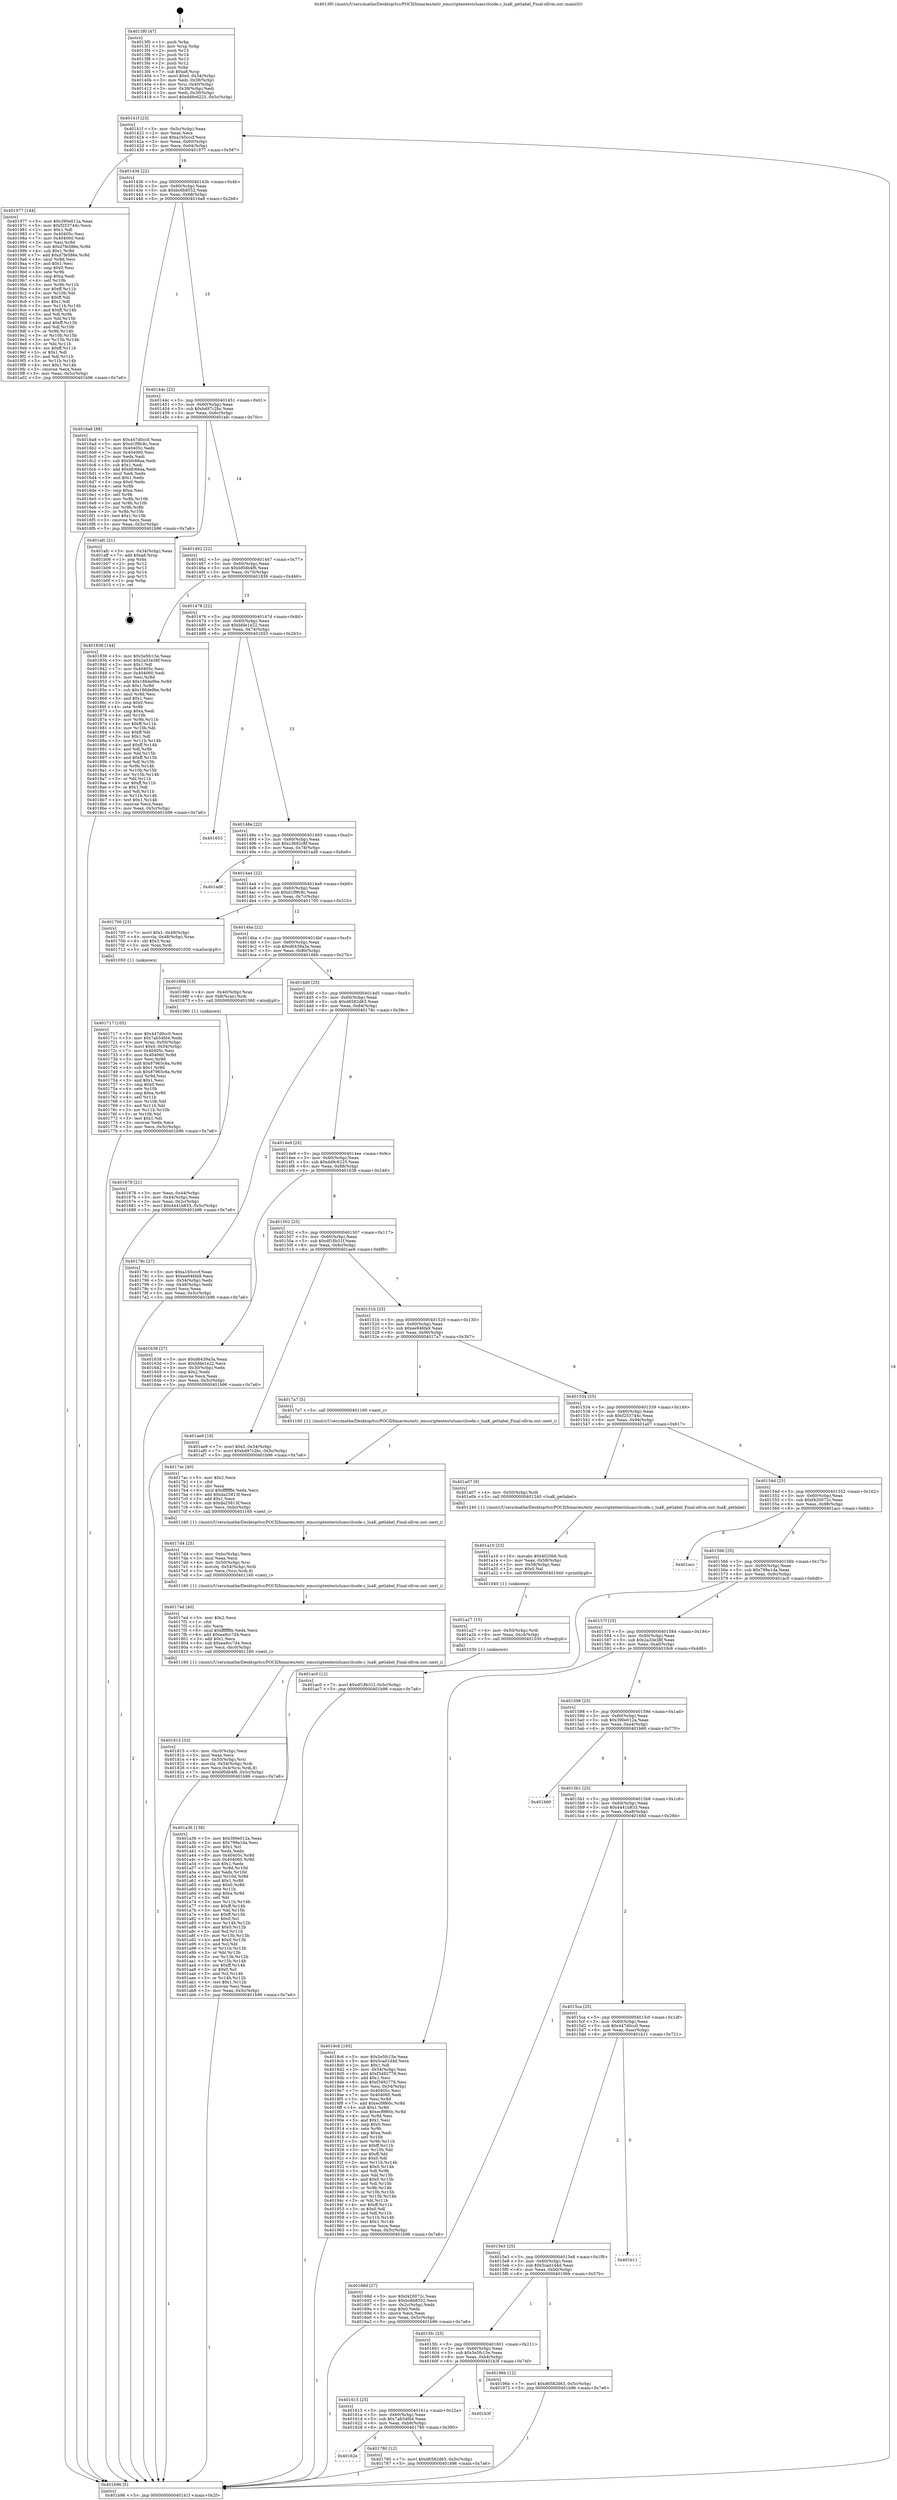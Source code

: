 digraph "0x4013f0" {
  label = "0x4013f0 (/mnt/c/Users/mathe/Desktop/tcc/POCII/binaries/extr_emscriptentestsluasrclcode.c_luaK_getlabel_Final-ollvm.out::main(0))"
  labelloc = "t"
  node[shape=record]

  Entry [label="",width=0.3,height=0.3,shape=circle,fillcolor=black,style=filled]
  "0x40141f" [label="{
     0x40141f [23]\l
     | [instrs]\l
     &nbsp;&nbsp;0x40141f \<+3\>: mov -0x5c(%rbp),%eax\l
     &nbsp;&nbsp;0x401422 \<+2\>: mov %eax,%ecx\l
     &nbsp;&nbsp;0x401424 \<+6\>: sub $0xa165cccf,%ecx\l
     &nbsp;&nbsp;0x40142a \<+3\>: mov %eax,-0x60(%rbp)\l
     &nbsp;&nbsp;0x40142d \<+3\>: mov %ecx,-0x64(%rbp)\l
     &nbsp;&nbsp;0x401430 \<+6\>: je 0000000000401977 \<main+0x587\>\l
  }"]
  "0x401977" [label="{
     0x401977 [144]\l
     | [instrs]\l
     &nbsp;&nbsp;0x401977 \<+5\>: mov $0x390e012a,%eax\l
     &nbsp;&nbsp;0x40197c \<+5\>: mov $0xf253744c,%ecx\l
     &nbsp;&nbsp;0x401981 \<+2\>: mov $0x1,%dl\l
     &nbsp;&nbsp;0x401983 \<+7\>: mov 0x40405c,%esi\l
     &nbsp;&nbsp;0x40198a \<+7\>: mov 0x404060,%edi\l
     &nbsp;&nbsp;0x401991 \<+3\>: mov %esi,%r8d\l
     &nbsp;&nbsp;0x401994 \<+7\>: sub $0xd7fe586e,%r8d\l
     &nbsp;&nbsp;0x40199b \<+4\>: sub $0x1,%r8d\l
     &nbsp;&nbsp;0x40199f \<+7\>: add $0xd7fe586e,%r8d\l
     &nbsp;&nbsp;0x4019a6 \<+4\>: imul %r8d,%esi\l
     &nbsp;&nbsp;0x4019aa \<+3\>: and $0x1,%esi\l
     &nbsp;&nbsp;0x4019ad \<+3\>: cmp $0x0,%esi\l
     &nbsp;&nbsp;0x4019b0 \<+4\>: sete %r9b\l
     &nbsp;&nbsp;0x4019b4 \<+3\>: cmp $0xa,%edi\l
     &nbsp;&nbsp;0x4019b7 \<+4\>: setl %r10b\l
     &nbsp;&nbsp;0x4019bb \<+3\>: mov %r9b,%r11b\l
     &nbsp;&nbsp;0x4019be \<+4\>: xor $0xff,%r11b\l
     &nbsp;&nbsp;0x4019c2 \<+3\>: mov %r10b,%bl\l
     &nbsp;&nbsp;0x4019c5 \<+3\>: xor $0xff,%bl\l
     &nbsp;&nbsp;0x4019c8 \<+3\>: xor $0x1,%dl\l
     &nbsp;&nbsp;0x4019cb \<+3\>: mov %r11b,%r14b\l
     &nbsp;&nbsp;0x4019ce \<+4\>: and $0xff,%r14b\l
     &nbsp;&nbsp;0x4019d2 \<+3\>: and %dl,%r9b\l
     &nbsp;&nbsp;0x4019d5 \<+3\>: mov %bl,%r15b\l
     &nbsp;&nbsp;0x4019d8 \<+4\>: and $0xff,%r15b\l
     &nbsp;&nbsp;0x4019dc \<+3\>: and %dl,%r10b\l
     &nbsp;&nbsp;0x4019df \<+3\>: or %r9b,%r14b\l
     &nbsp;&nbsp;0x4019e2 \<+3\>: or %r10b,%r15b\l
     &nbsp;&nbsp;0x4019e5 \<+3\>: xor %r15b,%r14b\l
     &nbsp;&nbsp;0x4019e8 \<+3\>: or %bl,%r11b\l
     &nbsp;&nbsp;0x4019eb \<+4\>: xor $0xff,%r11b\l
     &nbsp;&nbsp;0x4019ef \<+3\>: or $0x1,%dl\l
     &nbsp;&nbsp;0x4019f2 \<+3\>: and %dl,%r11b\l
     &nbsp;&nbsp;0x4019f5 \<+3\>: or %r11b,%r14b\l
     &nbsp;&nbsp;0x4019f8 \<+4\>: test $0x1,%r14b\l
     &nbsp;&nbsp;0x4019fc \<+3\>: cmovne %ecx,%eax\l
     &nbsp;&nbsp;0x4019ff \<+3\>: mov %eax,-0x5c(%rbp)\l
     &nbsp;&nbsp;0x401a02 \<+5\>: jmp 0000000000401b96 \<main+0x7a6\>\l
  }"]
  "0x401436" [label="{
     0x401436 [22]\l
     | [instrs]\l
     &nbsp;&nbsp;0x401436 \<+5\>: jmp 000000000040143b \<main+0x4b\>\l
     &nbsp;&nbsp;0x40143b \<+3\>: mov -0x60(%rbp),%eax\l
     &nbsp;&nbsp;0x40143e \<+5\>: sub $0xbc6b8552,%eax\l
     &nbsp;&nbsp;0x401443 \<+3\>: mov %eax,-0x68(%rbp)\l
     &nbsp;&nbsp;0x401446 \<+6\>: je 00000000004016a8 \<main+0x2b8\>\l
  }"]
  Exit [label="",width=0.3,height=0.3,shape=circle,fillcolor=black,style=filled,peripheries=2]
  "0x4016a8" [label="{
     0x4016a8 [88]\l
     | [instrs]\l
     &nbsp;&nbsp;0x4016a8 \<+5\>: mov $0x447d0cc0,%eax\l
     &nbsp;&nbsp;0x4016ad \<+5\>: mov $0xd1f9fc8c,%ecx\l
     &nbsp;&nbsp;0x4016b2 \<+7\>: mov 0x40405c,%edx\l
     &nbsp;&nbsp;0x4016b9 \<+7\>: mov 0x404060,%esi\l
     &nbsp;&nbsp;0x4016c0 \<+2\>: mov %edx,%edi\l
     &nbsp;&nbsp;0x4016c2 \<+6\>: sub $0xbfc66aa,%edi\l
     &nbsp;&nbsp;0x4016c8 \<+3\>: sub $0x1,%edi\l
     &nbsp;&nbsp;0x4016cb \<+6\>: add $0xbfc66aa,%edi\l
     &nbsp;&nbsp;0x4016d1 \<+3\>: imul %edi,%edx\l
     &nbsp;&nbsp;0x4016d4 \<+3\>: and $0x1,%edx\l
     &nbsp;&nbsp;0x4016d7 \<+3\>: cmp $0x0,%edx\l
     &nbsp;&nbsp;0x4016da \<+4\>: sete %r8b\l
     &nbsp;&nbsp;0x4016de \<+3\>: cmp $0xa,%esi\l
     &nbsp;&nbsp;0x4016e1 \<+4\>: setl %r9b\l
     &nbsp;&nbsp;0x4016e5 \<+3\>: mov %r8b,%r10b\l
     &nbsp;&nbsp;0x4016e8 \<+3\>: and %r9b,%r10b\l
     &nbsp;&nbsp;0x4016eb \<+3\>: xor %r9b,%r8b\l
     &nbsp;&nbsp;0x4016ee \<+3\>: or %r8b,%r10b\l
     &nbsp;&nbsp;0x4016f1 \<+4\>: test $0x1,%r10b\l
     &nbsp;&nbsp;0x4016f5 \<+3\>: cmovne %ecx,%eax\l
     &nbsp;&nbsp;0x4016f8 \<+3\>: mov %eax,-0x5c(%rbp)\l
     &nbsp;&nbsp;0x4016fb \<+5\>: jmp 0000000000401b96 \<main+0x7a6\>\l
  }"]
  "0x40144c" [label="{
     0x40144c [22]\l
     | [instrs]\l
     &nbsp;&nbsp;0x40144c \<+5\>: jmp 0000000000401451 \<main+0x61\>\l
     &nbsp;&nbsp;0x401451 \<+3\>: mov -0x60(%rbp),%eax\l
     &nbsp;&nbsp;0x401454 \<+5\>: sub $0xbd97c2bc,%eax\l
     &nbsp;&nbsp;0x401459 \<+3\>: mov %eax,-0x6c(%rbp)\l
     &nbsp;&nbsp;0x40145c \<+6\>: je 0000000000401afc \<main+0x70c\>\l
  }"]
  "0x401a36" [label="{
     0x401a36 [138]\l
     | [instrs]\l
     &nbsp;&nbsp;0x401a36 \<+5\>: mov $0x390e012a,%eax\l
     &nbsp;&nbsp;0x401a3b \<+5\>: mov $0x799a1da,%esi\l
     &nbsp;&nbsp;0x401a40 \<+2\>: mov $0x1,%cl\l
     &nbsp;&nbsp;0x401a42 \<+2\>: xor %edx,%edx\l
     &nbsp;&nbsp;0x401a44 \<+8\>: mov 0x40405c,%r8d\l
     &nbsp;&nbsp;0x401a4c \<+8\>: mov 0x404060,%r9d\l
     &nbsp;&nbsp;0x401a54 \<+3\>: sub $0x1,%edx\l
     &nbsp;&nbsp;0x401a57 \<+3\>: mov %r8d,%r10d\l
     &nbsp;&nbsp;0x401a5a \<+3\>: add %edx,%r10d\l
     &nbsp;&nbsp;0x401a5d \<+4\>: imul %r10d,%r8d\l
     &nbsp;&nbsp;0x401a61 \<+4\>: and $0x1,%r8d\l
     &nbsp;&nbsp;0x401a65 \<+4\>: cmp $0x0,%r8d\l
     &nbsp;&nbsp;0x401a69 \<+4\>: sete %r11b\l
     &nbsp;&nbsp;0x401a6d \<+4\>: cmp $0xa,%r9d\l
     &nbsp;&nbsp;0x401a71 \<+3\>: setl %bl\l
     &nbsp;&nbsp;0x401a74 \<+3\>: mov %r11b,%r14b\l
     &nbsp;&nbsp;0x401a77 \<+4\>: xor $0xff,%r14b\l
     &nbsp;&nbsp;0x401a7b \<+3\>: mov %bl,%r15b\l
     &nbsp;&nbsp;0x401a7e \<+4\>: xor $0xff,%r15b\l
     &nbsp;&nbsp;0x401a82 \<+3\>: xor $0x0,%cl\l
     &nbsp;&nbsp;0x401a85 \<+3\>: mov %r14b,%r12b\l
     &nbsp;&nbsp;0x401a88 \<+4\>: and $0x0,%r12b\l
     &nbsp;&nbsp;0x401a8c \<+3\>: and %cl,%r11b\l
     &nbsp;&nbsp;0x401a8f \<+3\>: mov %r15b,%r13b\l
     &nbsp;&nbsp;0x401a92 \<+4\>: and $0x0,%r13b\l
     &nbsp;&nbsp;0x401a96 \<+2\>: and %cl,%bl\l
     &nbsp;&nbsp;0x401a98 \<+3\>: or %r11b,%r12b\l
     &nbsp;&nbsp;0x401a9b \<+3\>: or %bl,%r13b\l
     &nbsp;&nbsp;0x401a9e \<+3\>: xor %r13b,%r12b\l
     &nbsp;&nbsp;0x401aa1 \<+3\>: or %r15b,%r14b\l
     &nbsp;&nbsp;0x401aa4 \<+4\>: xor $0xff,%r14b\l
     &nbsp;&nbsp;0x401aa8 \<+3\>: or $0x0,%cl\l
     &nbsp;&nbsp;0x401aab \<+3\>: and %cl,%r14b\l
     &nbsp;&nbsp;0x401aae \<+3\>: or %r14b,%r12b\l
     &nbsp;&nbsp;0x401ab1 \<+4\>: test $0x1,%r12b\l
     &nbsp;&nbsp;0x401ab5 \<+3\>: cmovne %esi,%eax\l
     &nbsp;&nbsp;0x401ab8 \<+3\>: mov %eax,-0x5c(%rbp)\l
     &nbsp;&nbsp;0x401abb \<+5\>: jmp 0000000000401b96 \<main+0x7a6\>\l
  }"]
  "0x401afc" [label="{
     0x401afc [21]\l
     | [instrs]\l
     &nbsp;&nbsp;0x401afc \<+3\>: mov -0x34(%rbp),%eax\l
     &nbsp;&nbsp;0x401aff \<+7\>: add $0xa8,%rsp\l
     &nbsp;&nbsp;0x401b06 \<+1\>: pop %rbx\l
     &nbsp;&nbsp;0x401b07 \<+2\>: pop %r12\l
     &nbsp;&nbsp;0x401b09 \<+2\>: pop %r13\l
     &nbsp;&nbsp;0x401b0b \<+2\>: pop %r14\l
     &nbsp;&nbsp;0x401b0d \<+2\>: pop %r15\l
     &nbsp;&nbsp;0x401b0f \<+1\>: pop %rbp\l
     &nbsp;&nbsp;0x401b10 \<+1\>: ret\l
  }"]
  "0x401462" [label="{
     0x401462 [22]\l
     | [instrs]\l
     &nbsp;&nbsp;0x401462 \<+5\>: jmp 0000000000401467 \<main+0x77\>\l
     &nbsp;&nbsp;0x401467 \<+3\>: mov -0x60(%rbp),%eax\l
     &nbsp;&nbsp;0x40146a \<+5\>: sub $0xbf0db4f6,%eax\l
     &nbsp;&nbsp;0x40146f \<+3\>: mov %eax,-0x70(%rbp)\l
     &nbsp;&nbsp;0x401472 \<+6\>: je 0000000000401836 \<main+0x446\>\l
  }"]
  "0x401a27" [label="{
     0x401a27 [15]\l
     | [instrs]\l
     &nbsp;&nbsp;0x401a27 \<+4\>: mov -0x50(%rbp),%rdi\l
     &nbsp;&nbsp;0x401a2b \<+6\>: mov %eax,-0xc4(%rbp)\l
     &nbsp;&nbsp;0x401a31 \<+5\>: call 0000000000401030 \<free@plt\>\l
     | [calls]\l
     &nbsp;&nbsp;0x401030 \{1\} (unknown)\l
  }"]
  "0x401836" [label="{
     0x401836 [144]\l
     | [instrs]\l
     &nbsp;&nbsp;0x401836 \<+5\>: mov $0x5e5fc15e,%eax\l
     &nbsp;&nbsp;0x40183b \<+5\>: mov $0x2a33e38f,%ecx\l
     &nbsp;&nbsp;0x401840 \<+2\>: mov $0x1,%dl\l
     &nbsp;&nbsp;0x401842 \<+7\>: mov 0x40405c,%esi\l
     &nbsp;&nbsp;0x401849 \<+7\>: mov 0x404060,%edi\l
     &nbsp;&nbsp;0x401850 \<+3\>: mov %esi,%r8d\l
     &nbsp;&nbsp;0x401853 \<+7\>: add $0x186de9be,%r8d\l
     &nbsp;&nbsp;0x40185a \<+4\>: sub $0x1,%r8d\l
     &nbsp;&nbsp;0x40185e \<+7\>: sub $0x186de9be,%r8d\l
     &nbsp;&nbsp;0x401865 \<+4\>: imul %r8d,%esi\l
     &nbsp;&nbsp;0x401869 \<+3\>: and $0x1,%esi\l
     &nbsp;&nbsp;0x40186c \<+3\>: cmp $0x0,%esi\l
     &nbsp;&nbsp;0x40186f \<+4\>: sete %r9b\l
     &nbsp;&nbsp;0x401873 \<+3\>: cmp $0xa,%edi\l
     &nbsp;&nbsp;0x401876 \<+4\>: setl %r10b\l
     &nbsp;&nbsp;0x40187a \<+3\>: mov %r9b,%r11b\l
     &nbsp;&nbsp;0x40187d \<+4\>: xor $0xff,%r11b\l
     &nbsp;&nbsp;0x401881 \<+3\>: mov %r10b,%bl\l
     &nbsp;&nbsp;0x401884 \<+3\>: xor $0xff,%bl\l
     &nbsp;&nbsp;0x401887 \<+3\>: xor $0x1,%dl\l
     &nbsp;&nbsp;0x40188a \<+3\>: mov %r11b,%r14b\l
     &nbsp;&nbsp;0x40188d \<+4\>: and $0xff,%r14b\l
     &nbsp;&nbsp;0x401891 \<+3\>: and %dl,%r9b\l
     &nbsp;&nbsp;0x401894 \<+3\>: mov %bl,%r15b\l
     &nbsp;&nbsp;0x401897 \<+4\>: and $0xff,%r15b\l
     &nbsp;&nbsp;0x40189b \<+3\>: and %dl,%r10b\l
     &nbsp;&nbsp;0x40189e \<+3\>: or %r9b,%r14b\l
     &nbsp;&nbsp;0x4018a1 \<+3\>: or %r10b,%r15b\l
     &nbsp;&nbsp;0x4018a4 \<+3\>: xor %r15b,%r14b\l
     &nbsp;&nbsp;0x4018a7 \<+3\>: or %bl,%r11b\l
     &nbsp;&nbsp;0x4018aa \<+4\>: xor $0xff,%r11b\l
     &nbsp;&nbsp;0x4018ae \<+3\>: or $0x1,%dl\l
     &nbsp;&nbsp;0x4018b1 \<+3\>: and %dl,%r11b\l
     &nbsp;&nbsp;0x4018b4 \<+3\>: or %r11b,%r14b\l
     &nbsp;&nbsp;0x4018b7 \<+4\>: test $0x1,%r14b\l
     &nbsp;&nbsp;0x4018bb \<+3\>: cmovne %ecx,%eax\l
     &nbsp;&nbsp;0x4018be \<+3\>: mov %eax,-0x5c(%rbp)\l
     &nbsp;&nbsp;0x4018c1 \<+5\>: jmp 0000000000401b96 \<main+0x7a6\>\l
  }"]
  "0x401478" [label="{
     0x401478 [22]\l
     | [instrs]\l
     &nbsp;&nbsp;0x401478 \<+5\>: jmp 000000000040147d \<main+0x8d\>\l
     &nbsp;&nbsp;0x40147d \<+3\>: mov -0x60(%rbp),%eax\l
     &nbsp;&nbsp;0x401480 \<+5\>: sub $0xbfde1e22,%eax\l
     &nbsp;&nbsp;0x401485 \<+3\>: mov %eax,-0x74(%rbp)\l
     &nbsp;&nbsp;0x401488 \<+6\>: je 0000000000401653 \<main+0x263\>\l
  }"]
  "0x401a10" [label="{
     0x401a10 [23]\l
     | [instrs]\l
     &nbsp;&nbsp;0x401a10 \<+10\>: movabs $0x4020b6,%rdi\l
     &nbsp;&nbsp;0x401a1a \<+3\>: mov %eax,-0x58(%rbp)\l
     &nbsp;&nbsp;0x401a1d \<+3\>: mov -0x58(%rbp),%esi\l
     &nbsp;&nbsp;0x401a20 \<+2\>: mov $0x0,%al\l
     &nbsp;&nbsp;0x401a22 \<+5\>: call 0000000000401040 \<printf@plt\>\l
     | [calls]\l
     &nbsp;&nbsp;0x401040 \{1\} (unknown)\l
  }"]
  "0x401653" [label="{
     0x401653\l
  }", style=dashed]
  "0x40148e" [label="{
     0x40148e [22]\l
     | [instrs]\l
     &nbsp;&nbsp;0x40148e \<+5\>: jmp 0000000000401493 \<main+0xa3\>\l
     &nbsp;&nbsp;0x401493 \<+3\>: mov -0x60(%rbp),%eax\l
     &nbsp;&nbsp;0x401496 \<+5\>: sub $0xc3692c8f,%eax\l
     &nbsp;&nbsp;0x40149b \<+3\>: mov %eax,-0x78(%rbp)\l
     &nbsp;&nbsp;0x40149e \<+6\>: je 0000000000401ad8 \<main+0x6e8\>\l
  }"]
  "0x401815" [label="{
     0x401815 [33]\l
     | [instrs]\l
     &nbsp;&nbsp;0x401815 \<+6\>: mov -0xc0(%rbp),%ecx\l
     &nbsp;&nbsp;0x40181b \<+3\>: imul %eax,%ecx\l
     &nbsp;&nbsp;0x40181e \<+4\>: mov -0x50(%rbp),%rsi\l
     &nbsp;&nbsp;0x401822 \<+4\>: movslq -0x54(%rbp),%rdi\l
     &nbsp;&nbsp;0x401826 \<+4\>: mov %ecx,0x4(%rsi,%rdi,8)\l
     &nbsp;&nbsp;0x40182a \<+7\>: movl $0xbf0db4f6,-0x5c(%rbp)\l
     &nbsp;&nbsp;0x401831 \<+5\>: jmp 0000000000401b96 \<main+0x7a6\>\l
  }"]
  "0x401ad8" [label="{
     0x401ad8\l
  }", style=dashed]
  "0x4014a4" [label="{
     0x4014a4 [22]\l
     | [instrs]\l
     &nbsp;&nbsp;0x4014a4 \<+5\>: jmp 00000000004014a9 \<main+0xb9\>\l
     &nbsp;&nbsp;0x4014a9 \<+3\>: mov -0x60(%rbp),%eax\l
     &nbsp;&nbsp;0x4014ac \<+5\>: sub $0xd1f9fc8c,%eax\l
     &nbsp;&nbsp;0x4014b1 \<+3\>: mov %eax,-0x7c(%rbp)\l
     &nbsp;&nbsp;0x4014b4 \<+6\>: je 0000000000401700 \<main+0x310\>\l
  }"]
  "0x4017ed" [label="{
     0x4017ed [40]\l
     | [instrs]\l
     &nbsp;&nbsp;0x4017ed \<+5\>: mov $0x2,%ecx\l
     &nbsp;&nbsp;0x4017f2 \<+1\>: cltd\l
     &nbsp;&nbsp;0x4017f3 \<+2\>: idiv %ecx\l
     &nbsp;&nbsp;0x4017f5 \<+6\>: imul $0xfffffffe,%edx,%ecx\l
     &nbsp;&nbsp;0x4017fb \<+6\>: add $0xea9cc7d4,%ecx\l
     &nbsp;&nbsp;0x401801 \<+3\>: add $0x1,%ecx\l
     &nbsp;&nbsp;0x401804 \<+6\>: sub $0xea9cc7d4,%ecx\l
     &nbsp;&nbsp;0x40180a \<+6\>: mov %ecx,-0xc0(%rbp)\l
     &nbsp;&nbsp;0x401810 \<+5\>: call 0000000000401160 \<next_i\>\l
     | [calls]\l
     &nbsp;&nbsp;0x401160 \{1\} (/mnt/c/Users/mathe/Desktop/tcc/POCII/binaries/extr_emscriptentestsluasrclcode.c_luaK_getlabel_Final-ollvm.out::next_i)\l
  }"]
  "0x401700" [label="{
     0x401700 [23]\l
     | [instrs]\l
     &nbsp;&nbsp;0x401700 \<+7\>: movl $0x1,-0x48(%rbp)\l
     &nbsp;&nbsp;0x401707 \<+4\>: movslq -0x48(%rbp),%rax\l
     &nbsp;&nbsp;0x40170b \<+4\>: shl $0x3,%rax\l
     &nbsp;&nbsp;0x40170f \<+3\>: mov %rax,%rdi\l
     &nbsp;&nbsp;0x401712 \<+5\>: call 0000000000401050 \<malloc@plt\>\l
     | [calls]\l
     &nbsp;&nbsp;0x401050 \{1\} (unknown)\l
  }"]
  "0x4014ba" [label="{
     0x4014ba [22]\l
     | [instrs]\l
     &nbsp;&nbsp;0x4014ba \<+5\>: jmp 00000000004014bf \<main+0xcf\>\l
     &nbsp;&nbsp;0x4014bf \<+3\>: mov -0x60(%rbp),%eax\l
     &nbsp;&nbsp;0x4014c2 \<+5\>: sub $0xd6439a3a,%eax\l
     &nbsp;&nbsp;0x4014c7 \<+3\>: mov %eax,-0x80(%rbp)\l
     &nbsp;&nbsp;0x4014ca \<+6\>: je 000000000040166b \<main+0x27b\>\l
  }"]
  "0x4017d4" [label="{
     0x4017d4 [25]\l
     | [instrs]\l
     &nbsp;&nbsp;0x4017d4 \<+6\>: mov -0xbc(%rbp),%ecx\l
     &nbsp;&nbsp;0x4017da \<+3\>: imul %eax,%ecx\l
     &nbsp;&nbsp;0x4017dd \<+4\>: mov -0x50(%rbp),%rsi\l
     &nbsp;&nbsp;0x4017e1 \<+4\>: movslq -0x54(%rbp),%rdi\l
     &nbsp;&nbsp;0x4017e5 \<+3\>: mov %ecx,(%rsi,%rdi,8)\l
     &nbsp;&nbsp;0x4017e8 \<+5\>: call 0000000000401160 \<next_i\>\l
     | [calls]\l
     &nbsp;&nbsp;0x401160 \{1\} (/mnt/c/Users/mathe/Desktop/tcc/POCII/binaries/extr_emscriptentestsluasrclcode.c_luaK_getlabel_Final-ollvm.out::next_i)\l
  }"]
  "0x40166b" [label="{
     0x40166b [13]\l
     | [instrs]\l
     &nbsp;&nbsp;0x40166b \<+4\>: mov -0x40(%rbp),%rax\l
     &nbsp;&nbsp;0x40166f \<+4\>: mov 0x8(%rax),%rdi\l
     &nbsp;&nbsp;0x401673 \<+5\>: call 0000000000401060 \<atoi@plt\>\l
     | [calls]\l
     &nbsp;&nbsp;0x401060 \{1\} (unknown)\l
  }"]
  "0x4014d0" [label="{
     0x4014d0 [25]\l
     | [instrs]\l
     &nbsp;&nbsp;0x4014d0 \<+5\>: jmp 00000000004014d5 \<main+0xe5\>\l
     &nbsp;&nbsp;0x4014d5 \<+3\>: mov -0x60(%rbp),%eax\l
     &nbsp;&nbsp;0x4014d8 \<+5\>: sub $0xd6582d63,%eax\l
     &nbsp;&nbsp;0x4014dd \<+6\>: mov %eax,-0x84(%rbp)\l
     &nbsp;&nbsp;0x4014e3 \<+6\>: je 000000000040178c \<main+0x39c\>\l
  }"]
  "0x4017ac" [label="{
     0x4017ac [40]\l
     | [instrs]\l
     &nbsp;&nbsp;0x4017ac \<+5\>: mov $0x2,%ecx\l
     &nbsp;&nbsp;0x4017b1 \<+1\>: cltd\l
     &nbsp;&nbsp;0x4017b2 \<+2\>: idiv %ecx\l
     &nbsp;&nbsp;0x4017b4 \<+6\>: imul $0xfffffffe,%edx,%ecx\l
     &nbsp;&nbsp;0x4017ba \<+6\>: add $0xda25813f,%ecx\l
     &nbsp;&nbsp;0x4017c0 \<+3\>: add $0x1,%ecx\l
     &nbsp;&nbsp;0x4017c3 \<+6\>: sub $0xda25813f,%ecx\l
     &nbsp;&nbsp;0x4017c9 \<+6\>: mov %ecx,-0xbc(%rbp)\l
     &nbsp;&nbsp;0x4017cf \<+5\>: call 0000000000401160 \<next_i\>\l
     | [calls]\l
     &nbsp;&nbsp;0x401160 \{1\} (/mnt/c/Users/mathe/Desktop/tcc/POCII/binaries/extr_emscriptentestsluasrclcode.c_luaK_getlabel_Final-ollvm.out::next_i)\l
  }"]
  "0x40178c" [label="{
     0x40178c [27]\l
     | [instrs]\l
     &nbsp;&nbsp;0x40178c \<+5\>: mov $0xa165cccf,%eax\l
     &nbsp;&nbsp;0x401791 \<+5\>: mov $0xee946fa9,%ecx\l
     &nbsp;&nbsp;0x401796 \<+3\>: mov -0x54(%rbp),%edx\l
     &nbsp;&nbsp;0x401799 \<+3\>: cmp -0x48(%rbp),%edx\l
     &nbsp;&nbsp;0x40179c \<+3\>: cmovl %ecx,%eax\l
     &nbsp;&nbsp;0x40179f \<+3\>: mov %eax,-0x5c(%rbp)\l
     &nbsp;&nbsp;0x4017a2 \<+5\>: jmp 0000000000401b96 \<main+0x7a6\>\l
  }"]
  "0x4014e9" [label="{
     0x4014e9 [25]\l
     | [instrs]\l
     &nbsp;&nbsp;0x4014e9 \<+5\>: jmp 00000000004014ee \<main+0xfe\>\l
     &nbsp;&nbsp;0x4014ee \<+3\>: mov -0x60(%rbp),%eax\l
     &nbsp;&nbsp;0x4014f1 \<+5\>: sub $0xdd9c6225,%eax\l
     &nbsp;&nbsp;0x4014f6 \<+6\>: mov %eax,-0x88(%rbp)\l
     &nbsp;&nbsp;0x4014fc \<+6\>: je 0000000000401638 \<main+0x248\>\l
  }"]
  "0x40162e" [label="{
     0x40162e\l
  }", style=dashed]
  "0x401638" [label="{
     0x401638 [27]\l
     | [instrs]\l
     &nbsp;&nbsp;0x401638 \<+5\>: mov $0xd6439a3a,%eax\l
     &nbsp;&nbsp;0x40163d \<+5\>: mov $0xbfde1e22,%ecx\l
     &nbsp;&nbsp;0x401642 \<+3\>: mov -0x30(%rbp),%edx\l
     &nbsp;&nbsp;0x401645 \<+3\>: cmp $0x2,%edx\l
     &nbsp;&nbsp;0x401648 \<+3\>: cmovne %ecx,%eax\l
     &nbsp;&nbsp;0x40164b \<+3\>: mov %eax,-0x5c(%rbp)\l
     &nbsp;&nbsp;0x40164e \<+5\>: jmp 0000000000401b96 \<main+0x7a6\>\l
  }"]
  "0x401502" [label="{
     0x401502 [25]\l
     | [instrs]\l
     &nbsp;&nbsp;0x401502 \<+5\>: jmp 0000000000401507 \<main+0x117\>\l
     &nbsp;&nbsp;0x401507 \<+3\>: mov -0x60(%rbp),%eax\l
     &nbsp;&nbsp;0x40150a \<+5\>: sub $0xdf18b31f,%eax\l
     &nbsp;&nbsp;0x40150f \<+6\>: mov %eax,-0x8c(%rbp)\l
     &nbsp;&nbsp;0x401515 \<+6\>: je 0000000000401ae9 \<main+0x6f9\>\l
  }"]
  "0x401b96" [label="{
     0x401b96 [5]\l
     | [instrs]\l
     &nbsp;&nbsp;0x401b96 \<+5\>: jmp 000000000040141f \<main+0x2f\>\l
  }"]
  "0x4013f0" [label="{
     0x4013f0 [47]\l
     | [instrs]\l
     &nbsp;&nbsp;0x4013f0 \<+1\>: push %rbp\l
     &nbsp;&nbsp;0x4013f1 \<+3\>: mov %rsp,%rbp\l
     &nbsp;&nbsp;0x4013f4 \<+2\>: push %r15\l
     &nbsp;&nbsp;0x4013f6 \<+2\>: push %r14\l
     &nbsp;&nbsp;0x4013f8 \<+2\>: push %r13\l
     &nbsp;&nbsp;0x4013fa \<+2\>: push %r12\l
     &nbsp;&nbsp;0x4013fc \<+1\>: push %rbx\l
     &nbsp;&nbsp;0x4013fd \<+7\>: sub $0xa8,%rsp\l
     &nbsp;&nbsp;0x401404 \<+7\>: movl $0x0,-0x34(%rbp)\l
     &nbsp;&nbsp;0x40140b \<+3\>: mov %edi,-0x38(%rbp)\l
     &nbsp;&nbsp;0x40140e \<+4\>: mov %rsi,-0x40(%rbp)\l
     &nbsp;&nbsp;0x401412 \<+3\>: mov -0x38(%rbp),%edi\l
     &nbsp;&nbsp;0x401415 \<+3\>: mov %edi,-0x30(%rbp)\l
     &nbsp;&nbsp;0x401418 \<+7\>: movl $0xdd9c6225,-0x5c(%rbp)\l
  }"]
  "0x401678" [label="{
     0x401678 [21]\l
     | [instrs]\l
     &nbsp;&nbsp;0x401678 \<+3\>: mov %eax,-0x44(%rbp)\l
     &nbsp;&nbsp;0x40167b \<+3\>: mov -0x44(%rbp),%eax\l
     &nbsp;&nbsp;0x40167e \<+3\>: mov %eax,-0x2c(%rbp)\l
     &nbsp;&nbsp;0x401681 \<+7\>: movl $0x4441b833,-0x5c(%rbp)\l
     &nbsp;&nbsp;0x401688 \<+5\>: jmp 0000000000401b96 \<main+0x7a6\>\l
  }"]
  "0x401780" [label="{
     0x401780 [12]\l
     | [instrs]\l
     &nbsp;&nbsp;0x401780 \<+7\>: movl $0xd6582d63,-0x5c(%rbp)\l
     &nbsp;&nbsp;0x401787 \<+5\>: jmp 0000000000401b96 \<main+0x7a6\>\l
  }"]
  "0x401ae9" [label="{
     0x401ae9 [19]\l
     | [instrs]\l
     &nbsp;&nbsp;0x401ae9 \<+7\>: movl $0x0,-0x34(%rbp)\l
     &nbsp;&nbsp;0x401af0 \<+7\>: movl $0xbd97c2bc,-0x5c(%rbp)\l
     &nbsp;&nbsp;0x401af7 \<+5\>: jmp 0000000000401b96 \<main+0x7a6\>\l
  }"]
  "0x40151b" [label="{
     0x40151b [25]\l
     | [instrs]\l
     &nbsp;&nbsp;0x40151b \<+5\>: jmp 0000000000401520 \<main+0x130\>\l
     &nbsp;&nbsp;0x401520 \<+3\>: mov -0x60(%rbp),%eax\l
     &nbsp;&nbsp;0x401523 \<+5\>: sub $0xee946fa9,%eax\l
     &nbsp;&nbsp;0x401528 \<+6\>: mov %eax,-0x90(%rbp)\l
     &nbsp;&nbsp;0x40152e \<+6\>: je 00000000004017a7 \<main+0x3b7\>\l
  }"]
  "0x401615" [label="{
     0x401615 [25]\l
     | [instrs]\l
     &nbsp;&nbsp;0x401615 \<+5\>: jmp 000000000040161a \<main+0x22a\>\l
     &nbsp;&nbsp;0x40161a \<+3\>: mov -0x60(%rbp),%eax\l
     &nbsp;&nbsp;0x40161d \<+5\>: sub $0x7ab54fd4,%eax\l
     &nbsp;&nbsp;0x401622 \<+6\>: mov %eax,-0xb8(%rbp)\l
     &nbsp;&nbsp;0x401628 \<+6\>: je 0000000000401780 \<main+0x390\>\l
  }"]
  "0x4017a7" [label="{
     0x4017a7 [5]\l
     | [instrs]\l
     &nbsp;&nbsp;0x4017a7 \<+5\>: call 0000000000401160 \<next_i\>\l
     | [calls]\l
     &nbsp;&nbsp;0x401160 \{1\} (/mnt/c/Users/mathe/Desktop/tcc/POCII/binaries/extr_emscriptentestsluasrclcode.c_luaK_getlabel_Final-ollvm.out::next_i)\l
  }"]
  "0x401534" [label="{
     0x401534 [25]\l
     | [instrs]\l
     &nbsp;&nbsp;0x401534 \<+5\>: jmp 0000000000401539 \<main+0x149\>\l
     &nbsp;&nbsp;0x401539 \<+3\>: mov -0x60(%rbp),%eax\l
     &nbsp;&nbsp;0x40153c \<+5\>: sub $0xf253744c,%eax\l
     &nbsp;&nbsp;0x401541 \<+6\>: mov %eax,-0x94(%rbp)\l
     &nbsp;&nbsp;0x401547 \<+6\>: je 0000000000401a07 \<main+0x617\>\l
  }"]
  "0x401b3f" [label="{
     0x401b3f\l
  }", style=dashed]
  "0x401a07" [label="{
     0x401a07 [9]\l
     | [instrs]\l
     &nbsp;&nbsp;0x401a07 \<+4\>: mov -0x50(%rbp),%rdi\l
     &nbsp;&nbsp;0x401a0b \<+5\>: call 0000000000401240 \<luaK_getlabel\>\l
     | [calls]\l
     &nbsp;&nbsp;0x401240 \{1\} (/mnt/c/Users/mathe/Desktop/tcc/POCII/binaries/extr_emscriptentestsluasrclcode.c_luaK_getlabel_Final-ollvm.out::luaK_getlabel)\l
  }"]
  "0x40154d" [label="{
     0x40154d [25]\l
     | [instrs]\l
     &nbsp;&nbsp;0x40154d \<+5\>: jmp 0000000000401552 \<main+0x162\>\l
     &nbsp;&nbsp;0x401552 \<+3\>: mov -0x60(%rbp),%eax\l
     &nbsp;&nbsp;0x401555 \<+5\>: sub $0xf420072c,%eax\l
     &nbsp;&nbsp;0x40155a \<+6\>: mov %eax,-0x98(%rbp)\l
     &nbsp;&nbsp;0x401560 \<+6\>: je 0000000000401acc \<main+0x6dc\>\l
  }"]
  "0x4015fc" [label="{
     0x4015fc [25]\l
     | [instrs]\l
     &nbsp;&nbsp;0x4015fc \<+5\>: jmp 0000000000401601 \<main+0x211\>\l
     &nbsp;&nbsp;0x401601 \<+3\>: mov -0x60(%rbp),%eax\l
     &nbsp;&nbsp;0x401604 \<+5\>: sub $0x5e5fc15e,%eax\l
     &nbsp;&nbsp;0x401609 \<+6\>: mov %eax,-0xb4(%rbp)\l
     &nbsp;&nbsp;0x40160f \<+6\>: je 0000000000401b3f \<main+0x74f\>\l
  }"]
  "0x401acc" [label="{
     0x401acc\l
  }", style=dashed]
  "0x401566" [label="{
     0x401566 [25]\l
     | [instrs]\l
     &nbsp;&nbsp;0x401566 \<+5\>: jmp 000000000040156b \<main+0x17b\>\l
     &nbsp;&nbsp;0x40156b \<+3\>: mov -0x60(%rbp),%eax\l
     &nbsp;&nbsp;0x40156e \<+5\>: sub $0x799a1da,%eax\l
     &nbsp;&nbsp;0x401573 \<+6\>: mov %eax,-0x9c(%rbp)\l
     &nbsp;&nbsp;0x401579 \<+6\>: je 0000000000401ac0 \<main+0x6d0\>\l
  }"]
  "0x40196b" [label="{
     0x40196b [12]\l
     | [instrs]\l
     &nbsp;&nbsp;0x40196b \<+7\>: movl $0xd6582d63,-0x5c(%rbp)\l
     &nbsp;&nbsp;0x401972 \<+5\>: jmp 0000000000401b96 \<main+0x7a6\>\l
  }"]
  "0x401ac0" [label="{
     0x401ac0 [12]\l
     | [instrs]\l
     &nbsp;&nbsp;0x401ac0 \<+7\>: movl $0xdf18b31f,-0x5c(%rbp)\l
     &nbsp;&nbsp;0x401ac7 \<+5\>: jmp 0000000000401b96 \<main+0x7a6\>\l
  }"]
  "0x40157f" [label="{
     0x40157f [25]\l
     | [instrs]\l
     &nbsp;&nbsp;0x40157f \<+5\>: jmp 0000000000401584 \<main+0x194\>\l
     &nbsp;&nbsp;0x401584 \<+3\>: mov -0x60(%rbp),%eax\l
     &nbsp;&nbsp;0x401587 \<+5\>: sub $0x2a33e38f,%eax\l
     &nbsp;&nbsp;0x40158c \<+6\>: mov %eax,-0xa0(%rbp)\l
     &nbsp;&nbsp;0x401592 \<+6\>: je 00000000004018c6 \<main+0x4d6\>\l
  }"]
  "0x4015e3" [label="{
     0x4015e3 [25]\l
     | [instrs]\l
     &nbsp;&nbsp;0x4015e3 \<+5\>: jmp 00000000004015e8 \<main+0x1f8\>\l
     &nbsp;&nbsp;0x4015e8 \<+3\>: mov -0x60(%rbp),%eax\l
     &nbsp;&nbsp;0x4015eb \<+5\>: sub $0x5cad1d4d,%eax\l
     &nbsp;&nbsp;0x4015f0 \<+6\>: mov %eax,-0xb0(%rbp)\l
     &nbsp;&nbsp;0x4015f6 \<+6\>: je 000000000040196b \<main+0x57b\>\l
  }"]
  "0x4018c6" [label="{
     0x4018c6 [165]\l
     | [instrs]\l
     &nbsp;&nbsp;0x4018c6 \<+5\>: mov $0x5e5fc15e,%eax\l
     &nbsp;&nbsp;0x4018cb \<+5\>: mov $0x5cad1d4d,%ecx\l
     &nbsp;&nbsp;0x4018d0 \<+2\>: mov $0x1,%dl\l
     &nbsp;&nbsp;0x4018d2 \<+3\>: mov -0x54(%rbp),%esi\l
     &nbsp;&nbsp;0x4018d5 \<+6\>: add $0xf3492778,%esi\l
     &nbsp;&nbsp;0x4018db \<+3\>: add $0x1,%esi\l
     &nbsp;&nbsp;0x4018de \<+6\>: sub $0xf3492778,%esi\l
     &nbsp;&nbsp;0x4018e4 \<+3\>: mov %esi,-0x54(%rbp)\l
     &nbsp;&nbsp;0x4018e7 \<+7\>: mov 0x40405c,%esi\l
     &nbsp;&nbsp;0x4018ee \<+7\>: mov 0x404060,%edi\l
     &nbsp;&nbsp;0x4018f5 \<+3\>: mov %esi,%r8d\l
     &nbsp;&nbsp;0x4018f8 \<+7\>: add $0xecf9f60c,%r8d\l
     &nbsp;&nbsp;0x4018ff \<+4\>: sub $0x1,%r8d\l
     &nbsp;&nbsp;0x401903 \<+7\>: sub $0xecf9f60c,%r8d\l
     &nbsp;&nbsp;0x40190a \<+4\>: imul %r8d,%esi\l
     &nbsp;&nbsp;0x40190e \<+3\>: and $0x1,%esi\l
     &nbsp;&nbsp;0x401911 \<+3\>: cmp $0x0,%esi\l
     &nbsp;&nbsp;0x401914 \<+4\>: sete %r9b\l
     &nbsp;&nbsp;0x401918 \<+3\>: cmp $0xa,%edi\l
     &nbsp;&nbsp;0x40191b \<+4\>: setl %r10b\l
     &nbsp;&nbsp;0x40191f \<+3\>: mov %r9b,%r11b\l
     &nbsp;&nbsp;0x401922 \<+4\>: xor $0xff,%r11b\l
     &nbsp;&nbsp;0x401926 \<+3\>: mov %r10b,%bl\l
     &nbsp;&nbsp;0x401929 \<+3\>: xor $0xff,%bl\l
     &nbsp;&nbsp;0x40192c \<+3\>: xor $0x0,%dl\l
     &nbsp;&nbsp;0x40192f \<+3\>: mov %r11b,%r14b\l
     &nbsp;&nbsp;0x401932 \<+4\>: and $0x0,%r14b\l
     &nbsp;&nbsp;0x401936 \<+3\>: and %dl,%r9b\l
     &nbsp;&nbsp;0x401939 \<+3\>: mov %bl,%r15b\l
     &nbsp;&nbsp;0x40193c \<+4\>: and $0x0,%r15b\l
     &nbsp;&nbsp;0x401940 \<+3\>: and %dl,%r10b\l
     &nbsp;&nbsp;0x401943 \<+3\>: or %r9b,%r14b\l
     &nbsp;&nbsp;0x401946 \<+3\>: or %r10b,%r15b\l
     &nbsp;&nbsp;0x401949 \<+3\>: xor %r15b,%r14b\l
     &nbsp;&nbsp;0x40194c \<+3\>: or %bl,%r11b\l
     &nbsp;&nbsp;0x40194f \<+4\>: xor $0xff,%r11b\l
     &nbsp;&nbsp;0x401953 \<+3\>: or $0x0,%dl\l
     &nbsp;&nbsp;0x401956 \<+3\>: and %dl,%r11b\l
     &nbsp;&nbsp;0x401959 \<+3\>: or %r11b,%r14b\l
     &nbsp;&nbsp;0x40195c \<+4\>: test $0x1,%r14b\l
     &nbsp;&nbsp;0x401960 \<+3\>: cmovne %ecx,%eax\l
     &nbsp;&nbsp;0x401963 \<+3\>: mov %eax,-0x5c(%rbp)\l
     &nbsp;&nbsp;0x401966 \<+5\>: jmp 0000000000401b96 \<main+0x7a6\>\l
  }"]
  "0x401598" [label="{
     0x401598 [25]\l
     | [instrs]\l
     &nbsp;&nbsp;0x401598 \<+5\>: jmp 000000000040159d \<main+0x1ad\>\l
     &nbsp;&nbsp;0x40159d \<+3\>: mov -0x60(%rbp),%eax\l
     &nbsp;&nbsp;0x4015a0 \<+5\>: sub $0x390e012a,%eax\l
     &nbsp;&nbsp;0x4015a5 \<+6\>: mov %eax,-0xa4(%rbp)\l
     &nbsp;&nbsp;0x4015ab \<+6\>: je 0000000000401b60 \<main+0x770\>\l
  }"]
  "0x401b11" [label="{
     0x401b11\l
  }", style=dashed]
  "0x401b60" [label="{
     0x401b60\l
  }", style=dashed]
  "0x4015b1" [label="{
     0x4015b1 [25]\l
     | [instrs]\l
     &nbsp;&nbsp;0x4015b1 \<+5\>: jmp 00000000004015b6 \<main+0x1c6\>\l
     &nbsp;&nbsp;0x4015b6 \<+3\>: mov -0x60(%rbp),%eax\l
     &nbsp;&nbsp;0x4015b9 \<+5\>: sub $0x4441b833,%eax\l
     &nbsp;&nbsp;0x4015be \<+6\>: mov %eax,-0xa8(%rbp)\l
     &nbsp;&nbsp;0x4015c4 \<+6\>: je 000000000040168d \<main+0x29d\>\l
  }"]
  "0x401717" [label="{
     0x401717 [105]\l
     | [instrs]\l
     &nbsp;&nbsp;0x401717 \<+5\>: mov $0x447d0cc0,%ecx\l
     &nbsp;&nbsp;0x40171c \<+5\>: mov $0x7ab54fd4,%edx\l
     &nbsp;&nbsp;0x401721 \<+4\>: mov %rax,-0x50(%rbp)\l
     &nbsp;&nbsp;0x401725 \<+7\>: movl $0x0,-0x54(%rbp)\l
     &nbsp;&nbsp;0x40172c \<+7\>: mov 0x40405c,%esi\l
     &nbsp;&nbsp;0x401733 \<+8\>: mov 0x404060,%r8d\l
     &nbsp;&nbsp;0x40173b \<+3\>: mov %esi,%r9d\l
     &nbsp;&nbsp;0x40173e \<+7\>: add $0x87965c6a,%r9d\l
     &nbsp;&nbsp;0x401745 \<+4\>: sub $0x1,%r9d\l
     &nbsp;&nbsp;0x401749 \<+7\>: sub $0x87965c6a,%r9d\l
     &nbsp;&nbsp;0x401750 \<+4\>: imul %r9d,%esi\l
     &nbsp;&nbsp;0x401754 \<+3\>: and $0x1,%esi\l
     &nbsp;&nbsp;0x401757 \<+3\>: cmp $0x0,%esi\l
     &nbsp;&nbsp;0x40175a \<+4\>: sete %r10b\l
     &nbsp;&nbsp;0x40175e \<+4\>: cmp $0xa,%r8d\l
     &nbsp;&nbsp;0x401762 \<+4\>: setl %r11b\l
     &nbsp;&nbsp;0x401766 \<+3\>: mov %r10b,%bl\l
     &nbsp;&nbsp;0x401769 \<+3\>: and %r11b,%bl\l
     &nbsp;&nbsp;0x40176c \<+3\>: xor %r11b,%r10b\l
     &nbsp;&nbsp;0x40176f \<+3\>: or %r10b,%bl\l
     &nbsp;&nbsp;0x401772 \<+3\>: test $0x1,%bl\l
     &nbsp;&nbsp;0x401775 \<+3\>: cmovne %edx,%ecx\l
     &nbsp;&nbsp;0x401778 \<+3\>: mov %ecx,-0x5c(%rbp)\l
     &nbsp;&nbsp;0x40177b \<+5\>: jmp 0000000000401b96 \<main+0x7a6\>\l
  }"]
  "0x40168d" [label="{
     0x40168d [27]\l
     | [instrs]\l
     &nbsp;&nbsp;0x40168d \<+5\>: mov $0xf420072c,%eax\l
     &nbsp;&nbsp;0x401692 \<+5\>: mov $0xbc6b8552,%ecx\l
     &nbsp;&nbsp;0x401697 \<+3\>: mov -0x2c(%rbp),%edx\l
     &nbsp;&nbsp;0x40169a \<+3\>: cmp $0x0,%edx\l
     &nbsp;&nbsp;0x40169d \<+3\>: cmove %ecx,%eax\l
     &nbsp;&nbsp;0x4016a0 \<+3\>: mov %eax,-0x5c(%rbp)\l
     &nbsp;&nbsp;0x4016a3 \<+5\>: jmp 0000000000401b96 \<main+0x7a6\>\l
  }"]
  "0x4015ca" [label="{
     0x4015ca [25]\l
     | [instrs]\l
     &nbsp;&nbsp;0x4015ca \<+5\>: jmp 00000000004015cf \<main+0x1df\>\l
     &nbsp;&nbsp;0x4015cf \<+3\>: mov -0x60(%rbp),%eax\l
     &nbsp;&nbsp;0x4015d2 \<+5\>: sub $0x447d0cc0,%eax\l
     &nbsp;&nbsp;0x4015d7 \<+6\>: mov %eax,-0xac(%rbp)\l
     &nbsp;&nbsp;0x4015dd \<+6\>: je 0000000000401b11 \<main+0x721\>\l
  }"]
  Entry -> "0x4013f0" [label=" 1"]
  "0x40141f" -> "0x401977" [label=" 1"]
  "0x40141f" -> "0x401436" [label=" 16"]
  "0x401afc" -> Exit [label=" 1"]
  "0x401436" -> "0x4016a8" [label=" 1"]
  "0x401436" -> "0x40144c" [label=" 15"]
  "0x401ae9" -> "0x401b96" [label=" 1"]
  "0x40144c" -> "0x401afc" [label=" 1"]
  "0x40144c" -> "0x401462" [label=" 14"]
  "0x401ac0" -> "0x401b96" [label=" 1"]
  "0x401462" -> "0x401836" [label=" 1"]
  "0x401462" -> "0x401478" [label=" 13"]
  "0x401a36" -> "0x401b96" [label=" 1"]
  "0x401478" -> "0x401653" [label=" 0"]
  "0x401478" -> "0x40148e" [label=" 13"]
  "0x401a27" -> "0x401a36" [label=" 1"]
  "0x40148e" -> "0x401ad8" [label=" 0"]
  "0x40148e" -> "0x4014a4" [label=" 13"]
  "0x401a10" -> "0x401a27" [label=" 1"]
  "0x4014a4" -> "0x401700" [label=" 1"]
  "0x4014a4" -> "0x4014ba" [label=" 12"]
  "0x401a07" -> "0x401a10" [label=" 1"]
  "0x4014ba" -> "0x40166b" [label=" 1"]
  "0x4014ba" -> "0x4014d0" [label=" 11"]
  "0x401977" -> "0x401b96" [label=" 1"]
  "0x4014d0" -> "0x40178c" [label=" 2"]
  "0x4014d0" -> "0x4014e9" [label=" 9"]
  "0x40196b" -> "0x401b96" [label=" 1"]
  "0x4014e9" -> "0x401638" [label=" 1"]
  "0x4014e9" -> "0x401502" [label=" 8"]
  "0x401638" -> "0x401b96" [label=" 1"]
  "0x4013f0" -> "0x40141f" [label=" 1"]
  "0x401b96" -> "0x40141f" [label=" 16"]
  "0x40166b" -> "0x401678" [label=" 1"]
  "0x401678" -> "0x401b96" [label=" 1"]
  "0x4018c6" -> "0x401b96" [label=" 1"]
  "0x401502" -> "0x401ae9" [label=" 1"]
  "0x401502" -> "0x40151b" [label=" 7"]
  "0x401836" -> "0x401b96" [label=" 1"]
  "0x40151b" -> "0x4017a7" [label=" 1"]
  "0x40151b" -> "0x401534" [label=" 6"]
  "0x4017ed" -> "0x401815" [label=" 1"]
  "0x401534" -> "0x401a07" [label=" 1"]
  "0x401534" -> "0x40154d" [label=" 5"]
  "0x4017d4" -> "0x4017ed" [label=" 1"]
  "0x40154d" -> "0x401acc" [label=" 0"]
  "0x40154d" -> "0x401566" [label=" 5"]
  "0x4017a7" -> "0x4017ac" [label=" 1"]
  "0x401566" -> "0x401ac0" [label=" 1"]
  "0x401566" -> "0x40157f" [label=" 4"]
  "0x40178c" -> "0x401b96" [label=" 2"]
  "0x40157f" -> "0x4018c6" [label=" 1"]
  "0x40157f" -> "0x401598" [label=" 3"]
  "0x401615" -> "0x40162e" [label=" 0"]
  "0x401598" -> "0x401b60" [label=" 0"]
  "0x401598" -> "0x4015b1" [label=" 3"]
  "0x401615" -> "0x401780" [label=" 1"]
  "0x4015b1" -> "0x40168d" [label=" 1"]
  "0x4015b1" -> "0x4015ca" [label=" 2"]
  "0x40168d" -> "0x401b96" [label=" 1"]
  "0x4016a8" -> "0x401b96" [label=" 1"]
  "0x401700" -> "0x401717" [label=" 1"]
  "0x401717" -> "0x401b96" [label=" 1"]
  "0x401815" -> "0x401b96" [label=" 1"]
  "0x4015ca" -> "0x401b11" [label=" 0"]
  "0x4015ca" -> "0x4015e3" [label=" 2"]
  "0x401780" -> "0x401b96" [label=" 1"]
  "0x4015e3" -> "0x40196b" [label=" 1"]
  "0x4015e3" -> "0x4015fc" [label=" 1"]
  "0x4017ac" -> "0x4017d4" [label=" 1"]
  "0x4015fc" -> "0x401b3f" [label=" 0"]
  "0x4015fc" -> "0x401615" [label=" 1"]
}
